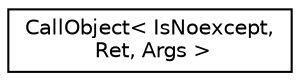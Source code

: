 digraph "Graphical Class Hierarchy"
{
  edge [fontname="Helvetica",fontsize="10",labelfontname="Helvetica",labelfontsize="10"];
  node [fontname="Helvetica",fontsize="10",shape=record];
  rankdir="LR";
  Node0 [label="CallObject\< IsNoexcept,\l Ret, Args \>",height=0.2,width=0.4,color="black", fillcolor="white", style="filled",URL="$struct_call_object.html"];
}
